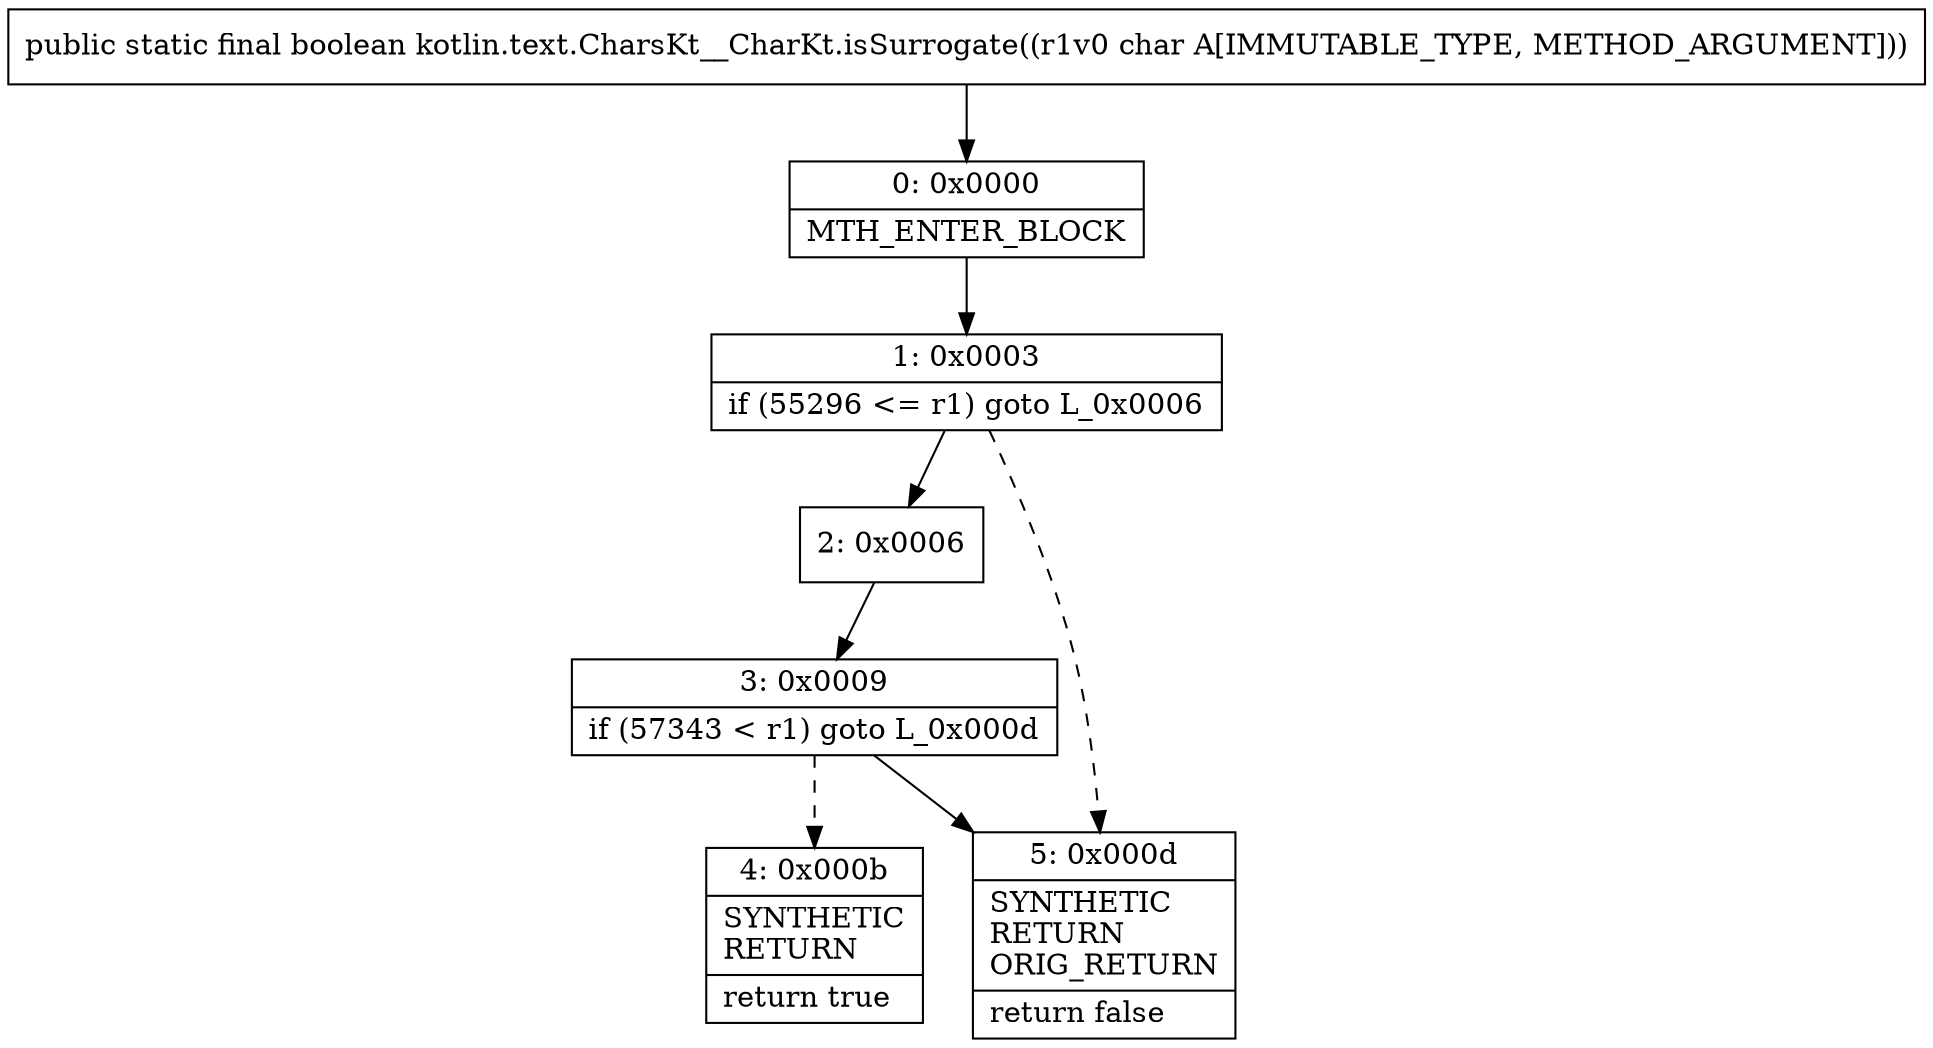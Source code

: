 digraph "CFG forkotlin.text.CharsKt__CharKt.isSurrogate(C)Z" {
Node_0 [shape=record,label="{0\:\ 0x0000|MTH_ENTER_BLOCK\l}"];
Node_1 [shape=record,label="{1\:\ 0x0003|if (55296 \<= r1) goto L_0x0006\l}"];
Node_2 [shape=record,label="{2\:\ 0x0006}"];
Node_3 [shape=record,label="{3\:\ 0x0009|if (57343 \< r1) goto L_0x000d\l}"];
Node_4 [shape=record,label="{4\:\ 0x000b|SYNTHETIC\lRETURN\l|return true\l}"];
Node_5 [shape=record,label="{5\:\ 0x000d|SYNTHETIC\lRETURN\lORIG_RETURN\l|return false\l}"];
MethodNode[shape=record,label="{public static final boolean kotlin.text.CharsKt__CharKt.isSurrogate((r1v0 char A[IMMUTABLE_TYPE, METHOD_ARGUMENT])) }"];
MethodNode -> Node_0;
Node_0 -> Node_1;
Node_1 -> Node_2;
Node_1 -> Node_5[style=dashed];
Node_2 -> Node_3;
Node_3 -> Node_4[style=dashed];
Node_3 -> Node_5;
}


